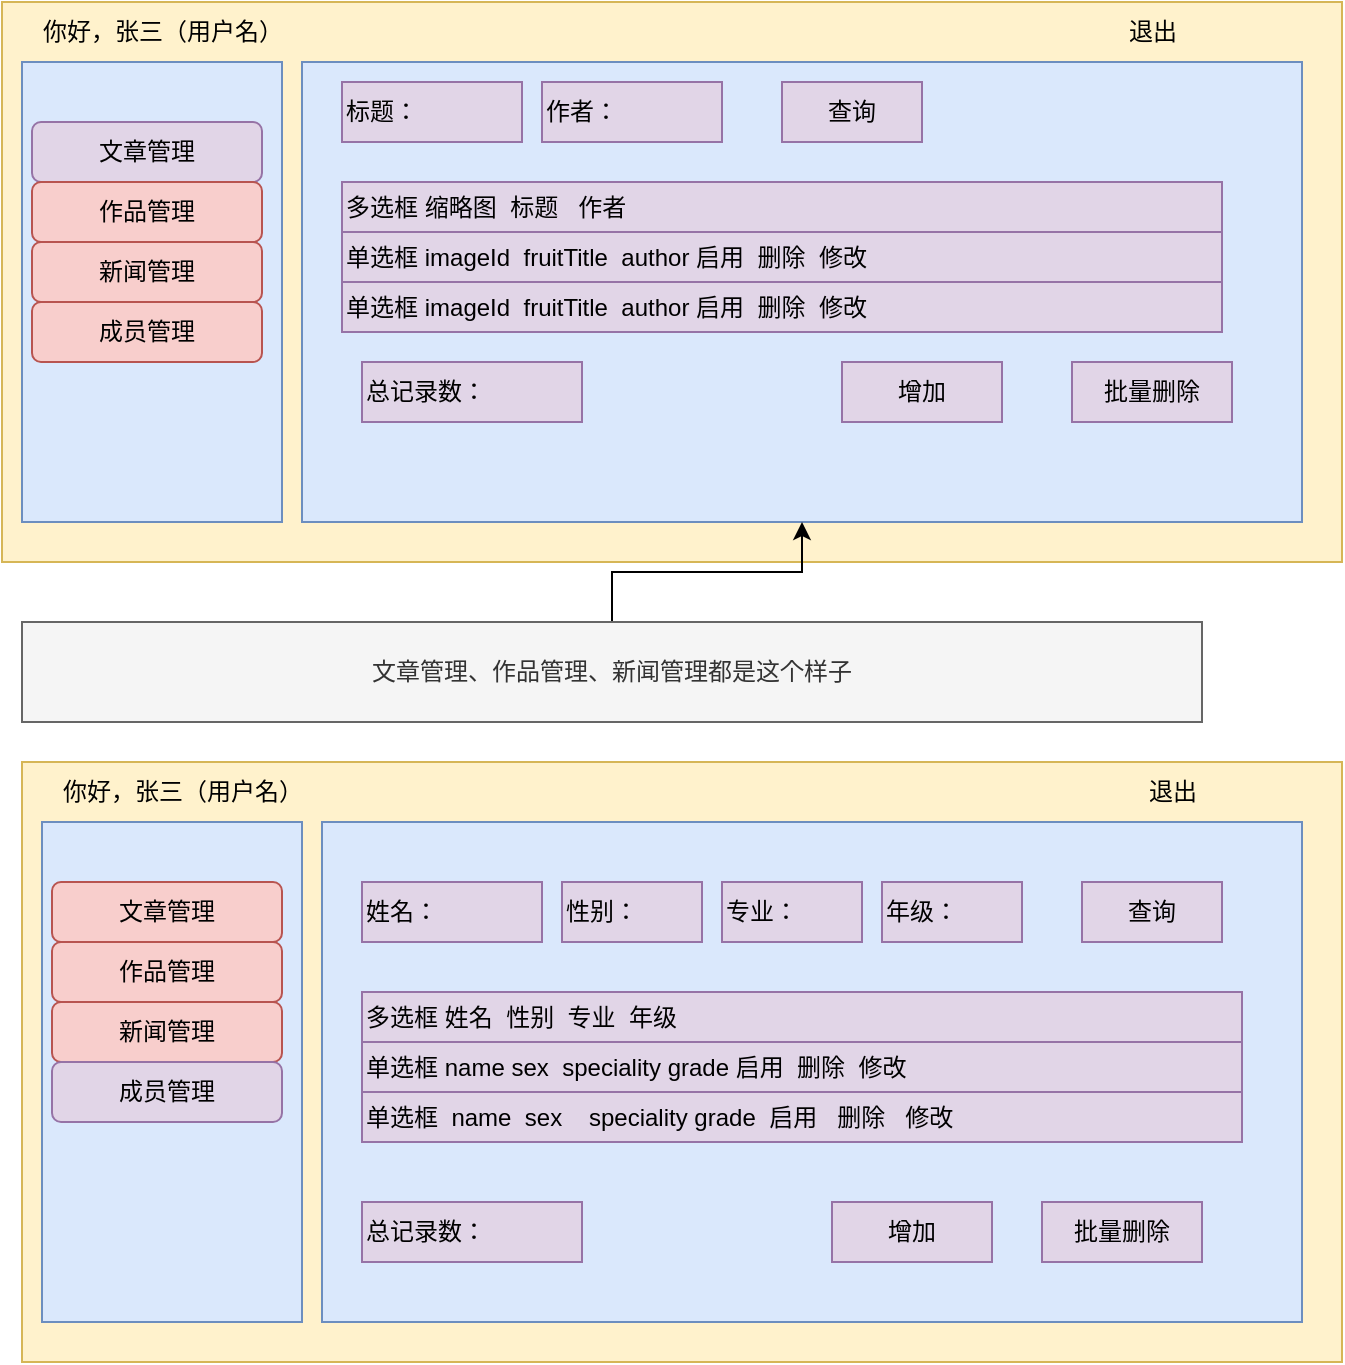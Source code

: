 <mxfile version="21.0.8" type="github">
  <diagram name="第 1 页" id="cT1Rz4tcfEho6igHit5g">
    <mxGraphModel dx="794" dy="470" grid="1" gridSize="10" guides="1" tooltips="1" connect="1" arrows="1" fold="1" page="1" pageScale="1" pageWidth="827" pageHeight="1169" math="0" shadow="0">
      <root>
        <mxCell id="0" />
        <mxCell id="1" parent="0" />
        <mxCell id="gqjNboVF5deFKAxZ3as_-1" value="" style="rounded=0;whiteSpace=wrap;html=1;fillColor=#fff2cc;strokeColor=#d6b656;" parent="1" vertex="1">
          <mxGeometry x="280" y="130" width="670" height="280" as="geometry" />
        </mxCell>
        <mxCell id="gqjNboVF5deFKAxZ3as_-2" value="" style="rounded=0;whiteSpace=wrap;html=1;fillColor=#dae8fc;strokeColor=#6c8ebf;" parent="1" vertex="1">
          <mxGeometry x="290" y="160" width="130" height="230" as="geometry" />
        </mxCell>
        <mxCell id="gqjNboVF5deFKAxZ3as_-3" value="文章管理" style="rounded=1;whiteSpace=wrap;html=1;fillColor=#e1d5e7;strokeColor=#9673a6;" parent="1" vertex="1">
          <mxGeometry x="295" y="190" width="115" height="30" as="geometry" />
        </mxCell>
        <mxCell id="gqjNboVF5deFKAxZ3as_-4" value="作品管理" style="rounded=1;whiteSpace=wrap;html=1;fillColor=#f8cecc;strokeColor=#b85450;" parent="1" vertex="1">
          <mxGeometry x="295" y="220" width="115" height="30" as="geometry" />
        </mxCell>
        <mxCell id="gqjNboVF5deFKAxZ3as_-5" value="新闻管理" style="rounded=1;whiteSpace=wrap;html=1;fillColor=#f8cecc;strokeColor=#b85450;" parent="1" vertex="1">
          <mxGeometry x="295" y="250" width="115" height="30" as="geometry" />
        </mxCell>
        <mxCell id="gqjNboVF5deFKAxZ3as_-6" value="成员管理" style="rounded=1;whiteSpace=wrap;html=1;fillColor=#f8cecc;strokeColor=#b85450;" parent="1" vertex="1">
          <mxGeometry x="295" y="280" width="115" height="30" as="geometry" />
        </mxCell>
        <mxCell id="gqjNboVF5deFKAxZ3as_-8" value="" style="rounded=0;whiteSpace=wrap;html=1;fillColor=#dae8fc;strokeColor=#6c8ebf;" parent="1" vertex="1">
          <mxGeometry x="430" y="160" width="500" height="230" as="geometry" />
        </mxCell>
        <mxCell id="gqjNboVF5deFKAxZ3as_-14" value="退出" style="text;html=1;align=center;verticalAlign=middle;resizable=0;points=[];autosize=1;strokeColor=none;fillColor=none;" parent="1" vertex="1">
          <mxGeometry x="830" y="130" width="50" height="30" as="geometry" />
        </mxCell>
        <mxCell id="gqjNboVF5deFKAxZ3as_-15" value="你好，张三（用户名）" style="text;html=1;align=center;verticalAlign=middle;resizable=0;points=[];autosize=1;strokeColor=none;fillColor=none;" parent="1" vertex="1">
          <mxGeometry x="290" y="130" width="140" height="30" as="geometry" />
        </mxCell>
        <mxCell id="gqjNboVF5deFKAxZ3as_-16" value="多选框&lt;span style=&quot;white-space: pre;&quot;&gt;	&lt;/span&gt;缩略图&lt;span style=&quot;white-space: pre;&quot;&gt;	&lt;/span&gt;&lt;span style=&quot;white-space: pre;&quot;&gt;	&lt;/span&gt;标题&lt;span style=&quot;white-space: pre;&quot;&gt;	&lt;/span&gt;&lt;span style=&quot;white-space: pre;&quot;&gt;	&lt;/span&gt;&lt;span style=&quot;white-space: pre;&quot;&gt;	&lt;/span&gt;作者" style="rounded=0;whiteSpace=wrap;html=1;align=left;fillColor=#e1d5e7;strokeColor=#9673a6;" parent="1" vertex="1">
          <mxGeometry x="450" y="220" width="440" height="25" as="geometry" />
        </mxCell>
        <mxCell id="gqjNboVF5deFKAxZ3as_-17" value="单选框&lt;span style=&quot;white-space: pre;&quot;&gt;	&lt;/span&gt;imageId&lt;span style=&quot;white-space: pre;&quot;&gt;	&lt;/span&gt;&lt;span style=&quot;white-space: pre;&quot;&gt;	&lt;/span&gt;fruitTitle&lt;span style=&quot;white-space: pre;&quot;&gt;	&lt;/span&gt;&lt;span style=&quot;white-space: pre;&quot;&gt;	&lt;/span&gt;author&lt;span style=&quot;white-space: pre;&quot;&gt;	&lt;/span&gt;启用&lt;span style=&quot;white-space: pre;&quot;&gt;	&lt;/span&gt;&lt;span style=&quot;white-space: pre;&quot;&gt;	&lt;/span&gt;删除&lt;span style=&quot;white-space: pre;&quot;&gt;	&lt;/span&gt;&lt;span style=&quot;white-space: pre;&quot;&gt;	&lt;/span&gt;修改" style="rounded=0;whiteSpace=wrap;html=1;align=left;fillColor=#e1d5e7;strokeColor=#9673a6;" parent="1" vertex="1">
          <mxGeometry x="450" y="245" width="440" height="25" as="geometry" />
        </mxCell>
        <mxCell id="F82tQrP6-GKttEgQXKZC-1" value="单选框&lt;span style=&quot;white-space: pre;&quot;&gt;	&lt;/span&gt;imageId&lt;span style=&quot;white-space: pre;&quot;&gt;	&lt;/span&gt;&lt;span style=&quot;white-space: pre;&quot;&gt;	&lt;/span&gt;fruitTitle&lt;span style=&quot;white-space: pre;&quot;&gt;	&lt;/span&gt;&lt;span style=&quot;white-space: pre;&quot;&gt;	&lt;/span&gt;author&lt;span style=&quot;white-space: pre;&quot;&gt;	&lt;/span&gt;启用&lt;span style=&quot;white-space: pre;&quot;&gt;	&lt;/span&gt;&lt;span style=&quot;white-space: pre;&quot;&gt;	&lt;/span&gt;删除&lt;span style=&quot;white-space: pre;&quot;&gt;	&lt;/span&gt;&lt;span style=&quot;white-space: pre;&quot;&gt;	&lt;/span&gt;修改" style="rounded=0;whiteSpace=wrap;html=1;align=left;fillColor=#e1d5e7;strokeColor=#9673a6;" parent="1" vertex="1">
          <mxGeometry x="450" y="270" width="440" height="25" as="geometry" />
        </mxCell>
        <mxCell id="F82tQrP6-GKttEgQXKZC-9" style="edgeStyle=orthogonalEdgeStyle;rounded=0;orthogonalLoop=1;jettySize=auto;html=1;" parent="1" source="F82tQrP6-GKttEgQXKZC-8" target="gqjNboVF5deFKAxZ3as_-8" edge="1">
          <mxGeometry relative="1" as="geometry" />
        </mxCell>
        <mxCell id="F82tQrP6-GKttEgQXKZC-8" value="文章管理、作品管理、新闻管理都是这个样子" style="rounded=0;whiteSpace=wrap;html=1;fillColor=#f5f5f5;fontColor=#333333;strokeColor=#666666;" parent="1" vertex="1">
          <mxGeometry x="290" y="440" width="590" height="50" as="geometry" />
        </mxCell>
        <mxCell id="hT-IBgO-AIC4zlLzdGWb-2" value="" style="rounded=0;whiteSpace=wrap;html=1;fillColor=#fff2cc;strokeColor=#d6b656;" vertex="1" parent="1">
          <mxGeometry x="290" y="510" width="660" height="300" as="geometry" />
        </mxCell>
        <mxCell id="hT-IBgO-AIC4zlLzdGWb-3" value="" style="rounded=0;whiteSpace=wrap;html=1;fillColor=#dae8fc;strokeColor=#6c8ebf;" vertex="1" parent="1">
          <mxGeometry x="300" y="540" width="130" height="250" as="geometry" />
        </mxCell>
        <mxCell id="hT-IBgO-AIC4zlLzdGWb-4" value="文章管理" style="rounded=1;whiteSpace=wrap;html=1;fillColor=#f8cecc;strokeColor=#b85450;" vertex="1" parent="1">
          <mxGeometry x="305" y="570" width="115" height="30" as="geometry" />
        </mxCell>
        <mxCell id="hT-IBgO-AIC4zlLzdGWb-5" value="作品管理" style="rounded=1;whiteSpace=wrap;html=1;fillColor=#f8cecc;strokeColor=#b85450;" vertex="1" parent="1">
          <mxGeometry x="305" y="600" width="115" height="30" as="geometry" />
        </mxCell>
        <mxCell id="hT-IBgO-AIC4zlLzdGWb-6" value="新闻管理" style="rounded=1;whiteSpace=wrap;html=1;fillColor=#f8cecc;strokeColor=#b85450;" vertex="1" parent="1">
          <mxGeometry x="305" y="630" width="115" height="30" as="geometry" />
        </mxCell>
        <mxCell id="hT-IBgO-AIC4zlLzdGWb-7" value="成员管理" style="rounded=1;whiteSpace=wrap;html=1;fillColor=#e1d5e7;strokeColor=#9673a6;" vertex="1" parent="1">
          <mxGeometry x="305" y="660" width="115" height="30" as="geometry" />
        </mxCell>
        <mxCell id="hT-IBgO-AIC4zlLzdGWb-8" value="" style="rounded=0;whiteSpace=wrap;html=1;fillColor=#dae8fc;strokeColor=#6c8ebf;" vertex="1" parent="1">
          <mxGeometry x="440" y="540" width="490" height="250" as="geometry" />
        </mxCell>
        <mxCell id="hT-IBgO-AIC4zlLzdGWb-9" value="退出" style="text;html=1;align=center;verticalAlign=middle;resizable=0;points=[];autosize=1;strokeColor=none;fillColor=none;" vertex="1" parent="1">
          <mxGeometry x="840" y="510" width="50" height="30" as="geometry" />
        </mxCell>
        <mxCell id="hT-IBgO-AIC4zlLzdGWb-10" value="你好，张三（用户名）" style="text;html=1;align=center;verticalAlign=middle;resizable=0;points=[];autosize=1;strokeColor=none;fillColor=none;" vertex="1" parent="1">
          <mxGeometry x="300" y="510" width="140" height="30" as="geometry" />
        </mxCell>
        <mxCell id="hT-IBgO-AIC4zlLzdGWb-11" value="多选框&lt;span style=&quot;white-space: pre;&quot;&gt;	&lt;/span&gt;姓名&lt;span style=&quot;white-space: pre;&quot;&gt;	&lt;/span&gt;&lt;span style=&quot;white-space: pre;&quot;&gt;	&lt;/span&gt;性别&lt;span style=&quot;white-space: pre;&quot;&gt;	&lt;/span&gt;&lt;span style=&quot;white-space: pre;&quot;&gt;	&lt;/span&gt;专业&lt;span style=&quot;white-space: pre;&quot;&gt;	&lt;/span&gt;&lt;span style=&quot;white-space: pre;&quot;&gt;	&lt;/span&gt;年级&lt;span style=&quot;white-space: pre;&quot;&gt;	&lt;span style=&quot;white-space: pre;&quot;&gt;	&lt;/span&gt;&lt;/span&gt;" style="rounded=0;whiteSpace=wrap;html=1;align=left;fillColor=#e1d5e7;strokeColor=#9673a6;" vertex="1" parent="1">
          <mxGeometry x="460" y="625" width="440" height="25" as="geometry" />
        </mxCell>
        <mxCell id="hT-IBgO-AIC4zlLzdGWb-12" value="单选框&lt;span style=&quot;white-space: pre;&quot;&gt;	&lt;/span&gt;name&lt;span style=&quot;white-space: pre;&quot;&gt;	&lt;/span&gt;sex&lt;span style=&quot;white-space: pre;&quot;&gt;	&lt;/span&gt;&lt;span style=&quot;white-space: pre;&quot;&gt;	&lt;/span&gt;speciality&lt;span style=&quot;white-space: pre;&quot;&gt;	&lt;/span&gt;grade&lt;span style=&quot;white-space: pre;&quot;&gt;	启用&lt;span style=&quot;white-space: pre;&quot;&gt;	&lt;/span&gt;&lt;span style=&quot;white-space: pre;&quot;&gt;	&lt;/span&gt;&lt;/span&gt;删除&lt;span style=&quot;white-space: pre;&quot;&gt;	&lt;/span&gt;&lt;span style=&quot;white-space: pre;&quot;&gt;	&lt;/span&gt;修改" style="rounded=0;whiteSpace=wrap;html=1;align=left;fillColor=#e1d5e7;strokeColor=#9673a6;" vertex="1" parent="1">
          <mxGeometry x="460" y="650" width="440" height="25" as="geometry" />
        </mxCell>
        <mxCell id="hT-IBgO-AIC4zlLzdGWb-13" value="单选框	&lt;span style=&quot;white-space: pre;&quot;&gt;	&lt;/span&gt;name&lt;span style=&quot;border-color: var(--border-color);&quot;&gt;	&lt;span style=&quot;white-space: pre;&quot;&gt;	&lt;/span&gt;&lt;/span&gt;sex&lt;span style=&quot;border-color: var(--border-color);&quot;&gt;	&lt;span style=&quot;white-space: pre;&quot;&gt;	&lt;/span&gt;&lt;span style=&quot;white-space: pre;&quot;&gt;	&lt;/span&gt;&lt;/span&gt;&lt;span style=&quot;border-color: var(--border-color);&quot;&gt;	&lt;/span&gt;speciality&lt;span style=&quot;border-color: var(--border-color);&quot;&gt;	&lt;/span&gt;grade&lt;span style=&quot;border-color: var(--border-color);&quot;&gt;	&lt;span style=&quot;white-space: pre;&quot;&gt;	&lt;/span&gt;启用&lt;span style=&quot;border-color: var(--border-color);&quot;&gt;	&lt;span style=&quot;white-space: pre;&quot;&gt;	&lt;/span&gt;&lt;/span&gt;&lt;span style=&quot;border-color: var(--border-color);&quot;&gt;	&lt;/span&gt;&lt;/span&gt;删除&lt;span style=&quot;border-color: var(--border-color);&quot;&gt;	&lt;span style=&quot;white-space: pre;&quot;&gt;	&lt;/span&gt;&lt;/span&gt;&lt;span style=&quot;border-color: var(--border-color);&quot;&gt;	&lt;/span&gt;修改" style="rounded=0;whiteSpace=wrap;html=1;align=left;fillColor=#e1d5e7;strokeColor=#9673a6;" vertex="1" parent="1">
          <mxGeometry x="460" y="675" width="440" height="25" as="geometry" />
        </mxCell>
        <mxCell id="hT-IBgO-AIC4zlLzdGWb-18" value="批量删除" style="rounded=0;whiteSpace=wrap;html=1;fillColor=#e1d5e7;strokeColor=#9673a6;" vertex="1" parent="1">
          <mxGeometry x="815" y="310" width="80" height="30" as="geometry" />
        </mxCell>
        <mxCell id="hT-IBgO-AIC4zlLzdGWb-19" value="增加" style="rounded=0;whiteSpace=wrap;html=1;fillColor=#e1d5e7;strokeColor=#9673a6;" vertex="1" parent="1">
          <mxGeometry x="700" y="310" width="80" height="30" as="geometry" />
        </mxCell>
        <mxCell id="hT-IBgO-AIC4zlLzdGWb-20" value="标题：" style="rounded=0;whiteSpace=wrap;html=1;align=left;fillColor=#e1d5e7;strokeColor=#9673a6;" vertex="1" parent="1">
          <mxGeometry x="450" y="170" width="90" height="30" as="geometry" />
        </mxCell>
        <mxCell id="hT-IBgO-AIC4zlLzdGWb-21" value="作者：" style="rounded=0;whiteSpace=wrap;html=1;align=left;fillColor=#e1d5e7;strokeColor=#9673a6;" vertex="1" parent="1">
          <mxGeometry x="550" y="170" width="90" height="30" as="geometry" />
        </mxCell>
        <mxCell id="hT-IBgO-AIC4zlLzdGWb-23" value="查询" style="rounded=0;whiteSpace=wrap;html=1;align=center;fillColor=#e1d5e7;strokeColor=#9673a6;" vertex="1" parent="1">
          <mxGeometry x="670" y="170" width="70" height="30" as="geometry" />
        </mxCell>
        <mxCell id="hT-IBgO-AIC4zlLzdGWb-26" value="总记录数：" style="rounded=0;whiteSpace=wrap;html=1;fillColor=#e1d5e7;strokeColor=#9673a6;align=left;" vertex="1" parent="1">
          <mxGeometry x="460" y="310" width="110" height="30" as="geometry" />
        </mxCell>
        <mxCell id="hT-IBgO-AIC4zlLzdGWb-27" value="总记录数：" style="rounded=0;whiteSpace=wrap;html=1;fillColor=#e1d5e7;strokeColor=#9673a6;align=left;" vertex="1" parent="1">
          <mxGeometry x="460" y="730" width="110" height="30" as="geometry" />
        </mxCell>
        <mxCell id="hT-IBgO-AIC4zlLzdGWb-28" value="增加" style="rounded=0;whiteSpace=wrap;html=1;fillColor=#e1d5e7;strokeColor=#9673a6;" vertex="1" parent="1">
          <mxGeometry x="695" y="730" width="80" height="30" as="geometry" />
        </mxCell>
        <mxCell id="hT-IBgO-AIC4zlLzdGWb-29" value="批量删除" style="rounded=0;whiteSpace=wrap;html=1;fillColor=#e1d5e7;strokeColor=#9673a6;" vertex="1" parent="1">
          <mxGeometry x="800" y="730" width="80" height="30" as="geometry" />
        </mxCell>
        <mxCell id="hT-IBgO-AIC4zlLzdGWb-30" value="姓名：" style="rounded=0;whiteSpace=wrap;html=1;align=left;fillColor=#e1d5e7;strokeColor=#9673a6;" vertex="1" parent="1">
          <mxGeometry x="460" y="570" width="90" height="30" as="geometry" />
        </mxCell>
        <mxCell id="hT-IBgO-AIC4zlLzdGWb-31" value="性别：" style="rounded=0;whiteSpace=wrap;html=1;align=left;fillColor=#e1d5e7;strokeColor=#9673a6;" vertex="1" parent="1">
          <mxGeometry x="560" y="570" width="70" height="30" as="geometry" />
        </mxCell>
        <mxCell id="hT-IBgO-AIC4zlLzdGWb-32" value="查询" style="rounded=0;whiteSpace=wrap;html=1;align=center;fillColor=#e1d5e7;strokeColor=#9673a6;" vertex="1" parent="1">
          <mxGeometry x="820" y="570" width="70" height="30" as="geometry" />
        </mxCell>
        <mxCell id="hT-IBgO-AIC4zlLzdGWb-33" value="专业：" style="rounded=0;whiteSpace=wrap;html=1;align=left;fillColor=#e1d5e7;strokeColor=#9673a6;" vertex="1" parent="1">
          <mxGeometry x="640" y="570" width="70" height="30" as="geometry" />
        </mxCell>
        <mxCell id="hT-IBgO-AIC4zlLzdGWb-34" value="年级：" style="rounded=0;whiteSpace=wrap;html=1;align=left;fillColor=#e1d5e7;strokeColor=#9673a6;" vertex="1" parent="1">
          <mxGeometry x="720" y="570" width="70" height="30" as="geometry" />
        </mxCell>
      </root>
    </mxGraphModel>
  </diagram>
</mxfile>
